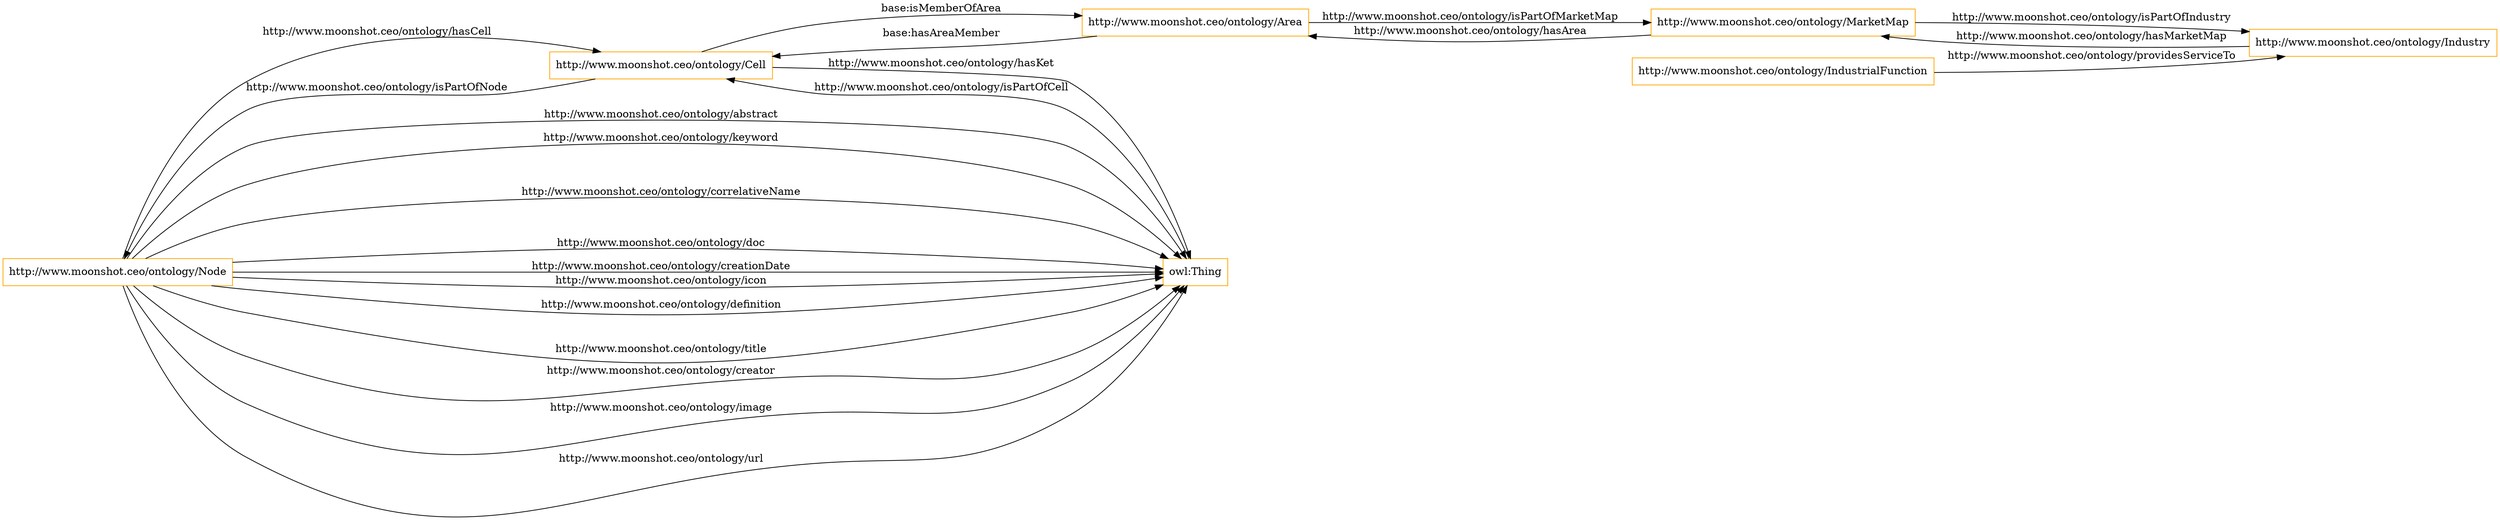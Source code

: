 digraph ar2dtool_diagram { 
rankdir=LR;
size="1501"
node [shape = rectangle, color="orange"]; "http://www.moonshot.ceo/ontology/Node" "http://www.moonshot.ceo/ontology/MarketMap" "http://www.moonshot.ceo/ontology/Industry" "http://www.moonshot.ceo/ontology/IndustrialFunction" "http://www.moonshot.ceo/ontology/Cell" "http://www.moonshot.ceo/ontology/Area" "owl:Thing" ; /*classes style*/
	"http://www.moonshot.ceo/ontology/IndustrialFunction" -> "http://www.moonshot.ceo/ontology/Industry" [ label = "http://www.moonshot.ceo/ontology/providesServiceTo" ];
	"http://www.moonshot.ceo/ontology/Node" -> "owl:Thing" [ label = "http://www.moonshot.ceo/ontology/abstract" ];
	"http://www.moonshot.ceo/ontology/Node" -> "owl:Thing" [ label = "http://www.moonshot.ceo/ontology/keyword" ];
	"http://www.moonshot.ceo/ontology/Node" -> "owl:Thing" [ label = "http://www.moonshot.ceo/ontology/correlativeName" ];
	"http://www.moonshot.ceo/ontology/Node" -> "owl:Thing" [ label = "http://www.moonshot.ceo/ontology/doc" ];
	"http://www.moonshot.ceo/ontology/Cell" -> "http://www.moonshot.ceo/ontology/Node" [ label = "http://www.moonshot.ceo/ontology/isPartOfNode" ];
	"http://www.moonshot.ceo/ontology/Industry" -> "http://www.moonshot.ceo/ontology/MarketMap" [ label = "http://www.moonshot.ceo/ontology/hasMarketMap" ];
	"http://www.moonshot.ceo/ontology/Node" -> "owl:Thing" [ label = "http://www.moonshot.ceo/ontology/creationDate" ];
	"http://www.moonshot.ceo/ontology/Node" -> "owl:Thing" [ label = "http://www.moonshot.ceo/ontology/icon" ];
	"http://www.moonshot.ceo/ontology/Area" -> "http://www.moonshot.ceo/ontology/MarketMap" [ label = "http://www.moonshot.ceo/ontology/isPartOfMarketMap" ];
	"http://www.moonshot.ceo/ontology/Node" -> "http://www.moonshot.ceo/ontology/Cell" [ label = "http://www.moonshot.ceo/ontology/hasCell" ];
	"http://www.moonshot.ceo/ontology/Cell" -> "http://www.moonshot.ceo/ontology/Area" [ label = "base:isMemberOfArea" ];
	"owl:Thing" -> "http://www.moonshot.ceo/ontology/Cell" [ label = "http://www.moonshot.ceo/ontology/isPartOfCell" ];
	"http://www.moonshot.ceo/ontology/Cell" -> "owl:Thing" [ label = "http://www.moonshot.ceo/ontology/hasKet" ];
	"http://www.moonshot.ceo/ontology/MarketMap" -> "http://www.moonshot.ceo/ontology/Area" [ label = "http://www.moonshot.ceo/ontology/hasArea" ];
	"http://www.moonshot.ceo/ontology/Node" -> "owl:Thing" [ label = "http://www.moonshot.ceo/ontology/definition" ];
	"http://www.moonshot.ceo/ontology/MarketMap" -> "http://www.moonshot.ceo/ontology/Industry" [ label = "http://www.moonshot.ceo/ontology/isPartOfIndustry" ];
	"http://www.moonshot.ceo/ontology/Node" -> "owl:Thing" [ label = "http://www.moonshot.ceo/ontology/title" ];
	"http://www.moonshot.ceo/ontology/Node" -> "owl:Thing" [ label = "http://www.moonshot.ceo/ontology/creator" ];
	"http://www.moonshot.ceo/ontology/Node" -> "owl:Thing" [ label = "http://www.moonshot.ceo/ontology/image" ];
	"http://www.moonshot.ceo/ontology/Node" -> "owl:Thing" [ label = "http://www.moonshot.ceo/ontology/url" ];
	"http://www.moonshot.ceo/ontology/Area" -> "http://www.moonshot.ceo/ontology/Cell" [ label = "base:hasAreaMember" ];

}
